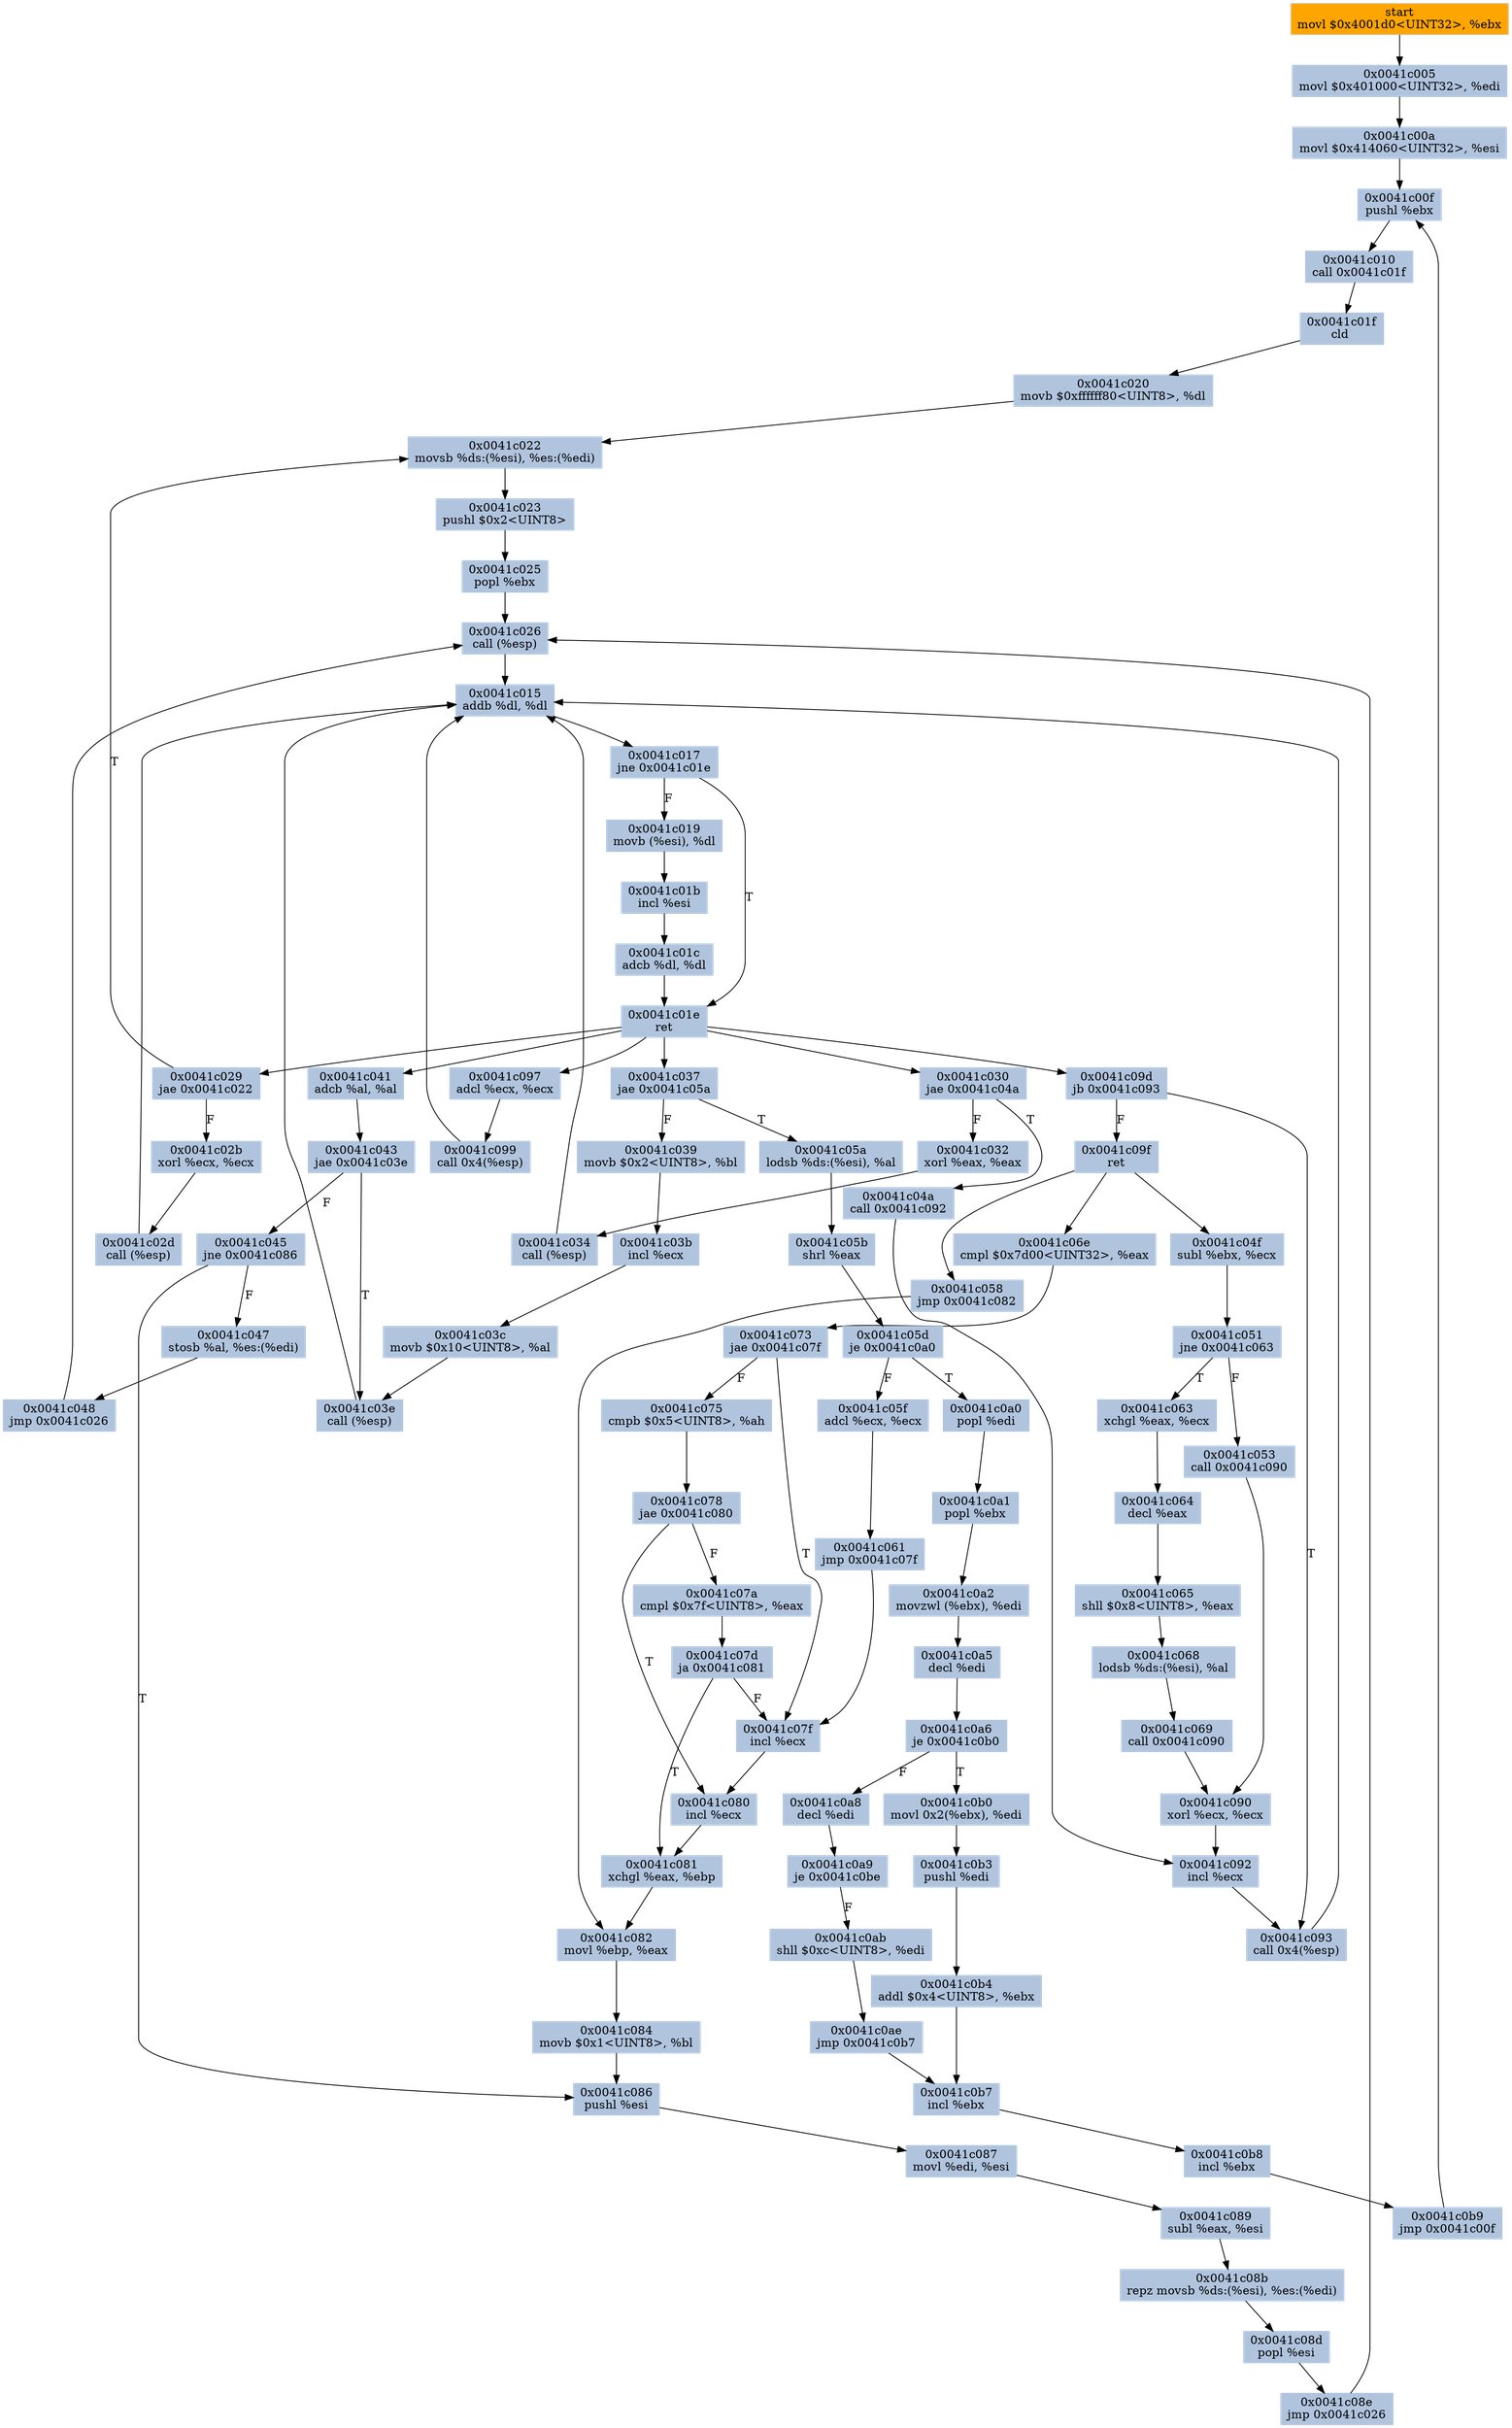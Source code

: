 digraph G {
node[shape=rectangle,style=filled,fillcolor=lightsteelblue,color=lightsteelblue]
bgcolor="transparent"
a0x0041c000movl_0x4001d0UINT32_ebx[label="start\nmovl $0x4001d0<UINT32>, %ebx",fillcolor="orange",color="lightgrey"];
a0x0041c005movl_0x401000UINT32_edi[label="0x0041c005\nmovl $0x401000<UINT32>, %edi"];
a0x0041c00amovl_0x414060UINT32_esi[label="0x0041c00a\nmovl $0x414060<UINT32>, %esi"];
a0x0041c00fpushl_ebx[label="0x0041c00f\npushl %ebx"];
a0x0041c010call_0x0041c01f[label="0x0041c010\ncall 0x0041c01f"];
a0x0041c01fcld_[label="0x0041c01f\ncld "];
a0x0041c020movb_0xffffff80UINT8_dl[label="0x0041c020\nmovb $0xffffff80<UINT8>, %dl"];
a0x0041c022movsb_ds_esi__es_edi_[label="0x0041c022\nmovsb %ds:(%esi), %es:(%edi)"];
a0x0041c023pushl_0x2UINT8[label="0x0041c023\npushl $0x2<UINT8>"];
a0x0041c025popl_ebx[label="0x0041c025\npopl %ebx"];
a0x0041c026call_esp_[label="0x0041c026\ncall (%esp)"];
a0x0041c015addb_dl_dl[label="0x0041c015\naddb %dl, %dl"];
a0x0041c017jne_0x0041c01e[label="0x0041c017\njne 0x0041c01e"];
a0x0041c019movb_esi__dl[label="0x0041c019\nmovb (%esi), %dl"];
a0x0041c01bincl_esi[label="0x0041c01b\nincl %esi"];
a0x0041c01cadcb_dl_dl[label="0x0041c01c\nadcb %dl, %dl"];
a0x0041c01eret[label="0x0041c01e\nret"];
a0x0041c029jae_0x0041c022[label="0x0041c029\njae 0x0041c022"];
a0x0041c02bxorl_ecx_ecx[label="0x0041c02b\nxorl %ecx, %ecx"];
a0x0041c02dcall_esp_[label="0x0041c02d\ncall (%esp)"];
a0x0041c030jae_0x0041c04a[label="0x0041c030\njae 0x0041c04a"];
a0x0041c04acall_0x0041c092[label="0x0041c04a\ncall 0x0041c092"];
a0x0041c092incl_ecx[label="0x0041c092\nincl %ecx"];
a0x0041c093call_0x4esp_[label="0x0041c093\ncall 0x4(%esp)"];
a0x0041c097adcl_ecx_ecx[label="0x0041c097\nadcl %ecx, %ecx"];
a0x0041c099call_0x4esp_[label="0x0041c099\ncall 0x4(%esp)"];
a0x0041c09djb_0x0041c093[label="0x0041c09d\njb 0x0041c093"];
a0x0041c09fret[label="0x0041c09f\nret"];
a0x0041c04fsubl_ebx_ecx[label="0x0041c04f\nsubl %ebx, %ecx"];
a0x0041c051jne_0x0041c063[label="0x0041c051\njne 0x0041c063"];
a0x0041c063xchgl_eax_ecx[label="0x0041c063\nxchgl %eax, %ecx"];
a0x0041c064decl_eax[label="0x0041c064\ndecl %eax"];
a0x0041c065shll_0x8UINT8_eax[label="0x0041c065\nshll $0x8<UINT8>, %eax"];
a0x0041c068lodsb_ds_esi__al[label="0x0041c068\nlodsb %ds:(%esi), %al"];
a0x0041c069call_0x0041c090[label="0x0041c069\ncall 0x0041c090"];
a0x0041c090xorl_ecx_ecx[label="0x0041c090\nxorl %ecx, %ecx"];
a0x0041c06ecmpl_0x7d00UINT32_eax[label="0x0041c06e\ncmpl $0x7d00<UINT32>, %eax"];
a0x0041c073jae_0x0041c07f[label="0x0041c073\njae 0x0041c07f"];
a0x0041c075cmpb_0x5UINT8_ah[label="0x0041c075\ncmpb $0x5<UINT8>, %ah"];
a0x0041c078jae_0x0041c080[label="0x0041c078\njae 0x0041c080"];
a0x0041c07acmpl_0x7fUINT8_eax[label="0x0041c07a\ncmpl $0x7f<UINT8>, %eax"];
a0x0041c07dja_0x0041c081[label="0x0041c07d\nja 0x0041c081"];
a0x0041c07fincl_ecx[label="0x0041c07f\nincl %ecx"];
a0x0041c080incl_ecx[label="0x0041c080\nincl %ecx"];
a0x0041c081xchgl_eax_ebp[label="0x0041c081\nxchgl %eax, %ebp"];
a0x0041c082movl_ebp_eax[label="0x0041c082\nmovl %ebp, %eax"];
a0x0041c084movb_0x1UINT8_bl[label="0x0041c084\nmovb $0x1<UINT8>, %bl"];
a0x0041c086pushl_esi[label="0x0041c086\npushl %esi"];
a0x0041c087movl_edi_esi[label="0x0041c087\nmovl %edi, %esi"];
a0x0041c089subl_eax_esi[label="0x0041c089\nsubl %eax, %esi"];
a0x0041c08brepz_movsb_ds_esi__es_edi_[label="0x0041c08b\nrepz movsb %ds:(%esi), %es:(%edi)"];
a0x0041c08dpopl_esi[label="0x0041c08d\npopl %esi"];
a0x0041c08ejmp_0x0041c026[label="0x0041c08e\njmp 0x0041c026"];
a0x0041c032xorl_eax_eax[label="0x0041c032\nxorl %eax, %eax"];
a0x0041c034call_esp_[label="0x0041c034\ncall (%esp)"];
a0x0041c037jae_0x0041c05a[label="0x0041c037\njae 0x0041c05a"];
a0x0041c039movb_0x2UINT8_bl[label="0x0041c039\nmovb $0x2<UINT8>, %bl"];
a0x0041c03bincl_ecx[label="0x0041c03b\nincl %ecx"];
a0x0041c03cmovb_0x10UINT8_al[label="0x0041c03c\nmovb $0x10<UINT8>, %al"];
a0x0041c03ecall_esp_[label="0x0041c03e\ncall (%esp)"];
a0x0041c041adcb_al_al[label="0x0041c041\nadcb %al, %al"];
a0x0041c043jae_0x0041c03e[label="0x0041c043\njae 0x0041c03e"];
a0x0041c045jne_0x0041c086[label="0x0041c045\njne 0x0041c086"];
a0x0041c047stosb_al_es_edi_[label="0x0041c047\nstosb %al, %es:(%edi)"];
a0x0041c048jmp_0x0041c026[label="0x0041c048\njmp 0x0041c026"];
a0x0041c05alodsb_ds_esi__al[label="0x0041c05a\nlodsb %ds:(%esi), %al"];
a0x0041c05bshrl_eax[label="0x0041c05b\nshrl %eax"];
a0x0041c05dje_0x0041c0a0[label="0x0041c05d\nje 0x0041c0a0"];
a0x0041c05fadcl_ecx_ecx[label="0x0041c05f\nadcl %ecx, %ecx"];
a0x0041c061jmp_0x0041c07f[label="0x0041c061\njmp 0x0041c07f"];
a0x0041c053call_0x0041c090[label="0x0041c053\ncall 0x0041c090"];
a0x0041c058jmp_0x0041c082[label="0x0041c058\njmp 0x0041c082"];
a0x0041c0a0popl_edi[label="0x0041c0a0\npopl %edi"];
a0x0041c0a1popl_ebx[label="0x0041c0a1\npopl %ebx"];
a0x0041c0a2movzwl_ebx__edi[label="0x0041c0a2\nmovzwl (%ebx), %edi"];
a0x0041c0a5decl_edi[label="0x0041c0a5\ndecl %edi"];
a0x0041c0a6je_0x0041c0b0[label="0x0041c0a6\nje 0x0041c0b0"];
a0x0041c0a8decl_edi[label="0x0041c0a8\ndecl %edi"];
a0x0041c0a9je_0x0041c0be[label="0x0041c0a9\nje 0x0041c0be"];
a0x0041c0abshll_0xcUINT8_edi[label="0x0041c0ab\nshll $0xc<UINT8>, %edi"];
a0x0041c0aejmp_0x0041c0b7[label="0x0041c0ae\njmp 0x0041c0b7"];
a0x0041c0b7incl_ebx[label="0x0041c0b7\nincl %ebx"];
a0x0041c0b8incl_ebx[label="0x0041c0b8\nincl %ebx"];
a0x0041c0b9jmp_0x0041c00f[label="0x0041c0b9\njmp 0x0041c00f"];
a0x0041c0b0movl_0x2ebx__edi[label="0x0041c0b0\nmovl 0x2(%ebx), %edi"];
a0x0041c0b3pushl_edi[label="0x0041c0b3\npushl %edi"];
a0x0041c0b4addl_0x4UINT8_ebx[label="0x0041c0b4\naddl $0x4<UINT8>, %ebx"];
a0x0041c000movl_0x4001d0UINT32_ebx -> a0x0041c005movl_0x401000UINT32_edi [color="#000000"];
a0x0041c005movl_0x401000UINT32_edi -> a0x0041c00amovl_0x414060UINT32_esi [color="#000000"];
a0x0041c00amovl_0x414060UINT32_esi -> a0x0041c00fpushl_ebx [color="#000000"];
a0x0041c00fpushl_ebx -> a0x0041c010call_0x0041c01f [color="#000000"];
a0x0041c010call_0x0041c01f -> a0x0041c01fcld_ [color="#000000"];
a0x0041c01fcld_ -> a0x0041c020movb_0xffffff80UINT8_dl [color="#000000"];
a0x0041c020movb_0xffffff80UINT8_dl -> a0x0041c022movsb_ds_esi__es_edi_ [color="#000000"];
a0x0041c022movsb_ds_esi__es_edi_ -> a0x0041c023pushl_0x2UINT8 [color="#000000"];
a0x0041c023pushl_0x2UINT8 -> a0x0041c025popl_ebx [color="#000000"];
a0x0041c025popl_ebx -> a0x0041c026call_esp_ [color="#000000"];
a0x0041c026call_esp_ -> a0x0041c015addb_dl_dl [color="#000000"];
a0x0041c015addb_dl_dl -> a0x0041c017jne_0x0041c01e [color="#000000"];
a0x0041c017jne_0x0041c01e -> a0x0041c019movb_esi__dl [color="#000000",label="F"];
a0x0041c019movb_esi__dl -> a0x0041c01bincl_esi [color="#000000"];
a0x0041c01bincl_esi -> a0x0041c01cadcb_dl_dl [color="#000000"];
a0x0041c01cadcb_dl_dl -> a0x0041c01eret [color="#000000"];
a0x0041c01eret -> a0x0041c029jae_0x0041c022 [color="#000000"];
a0x0041c029jae_0x0041c022 -> a0x0041c02bxorl_ecx_ecx [color="#000000",label="F"];
a0x0041c02bxorl_ecx_ecx -> a0x0041c02dcall_esp_ [color="#000000"];
a0x0041c02dcall_esp_ -> a0x0041c015addb_dl_dl [color="#000000"];
a0x0041c017jne_0x0041c01e -> a0x0041c01eret [color="#000000",label="T"];
a0x0041c01eret -> a0x0041c030jae_0x0041c04a [color="#000000"];
a0x0041c030jae_0x0041c04a -> a0x0041c04acall_0x0041c092 [color="#000000",label="T"];
a0x0041c04acall_0x0041c092 -> a0x0041c092incl_ecx [color="#000000"];
a0x0041c092incl_ecx -> a0x0041c093call_0x4esp_ [color="#000000"];
a0x0041c093call_0x4esp_ -> a0x0041c015addb_dl_dl [color="#000000"];
a0x0041c01eret -> a0x0041c097adcl_ecx_ecx [color="#000000"];
a0x0041c097adcl_ecx_ecx -> a0x0041c099call_0x4esp_ [color="#000000"];
a0x0041c099call_0x4esp_ -> a0x0041c015addb_dl_dl [color="#000000"];
a0x0041c01eret -> a0x0041c09djb_0x0041c093 [color="#000000"];
a0x0041c09djb_0x0041c093 -> a0x0041c09fret [color="#000000",label="F"];
a0x0041c09fret -> a0x0041c04fsubl_ebx_ecx [color="#000000"];
a0x0041c04fsubl_ebx_ecx -> a0x0041c051jne_0x0041c063 [color="#000000"];
a0x0041c051jne_0x0041c063 -> a0x0041c063xchgl_eax_ecx [color="#000000",label="T"];
a0x0041c063xchgl_eax_ecx -> a0x0041c064decl_eax [color="#000000"];
a0x0041c064decl_eax -> a0x0041c065shll_0x8UINT8_eax [color="#000000"];
a0x0041c065shll_0x8UINT8_eax -> a0x0041c068lodsb_ds_esi__al [color="#000000"];
a0x0041c068lodsb_ds_esi__al -> a0x0041c069call_0x0041c090 [color="#000000"];
a0x0041c069call_0x0041c090 -> a0x0041c090xorl_ecx_ecx [color="#000000"];
a0x0041c090xorl_ecx_ecx -> a0x0041c092incl_ecx [color="#000000"];
a0x0041c09djb_0x0041c093 -> a0x0041c093call_0x4esp_ [color="#000000",label="T"];
a0x0041c09fret -> a0x0041c06ecmpl_0x7d00UINT32_eax [color="#000000"];
a0x0041c06ecmpl_0x7d00UINT32_eax -> a0x0041c073jae_0x0041c07f [color="#000000"];
a0x0041c073jae_0x0041c07f -> a0x0041c075cmpb_0x5UINT8_ah [color="#000000",label="F"];
a0x0041c075cmpb_0x5UINT8_ah -> a0x0041c078jae_0x0041c080 [color="#000000"];
a0x0041c078jae_0x0041c080 -> a0x0041c07acmpl_0x7fUINT8_eax [color="#000000",label="F"];
a0x0041c07acmpl_0x7fUINT8_eax -> a0x0041c07dja_0x0041c081 [color="#000000"];
a0x0041c07dja_0x0041c081 -> a0x0041c07fincl_ecx [color="#000000",label="F"];
a0x0041c07fincl_ecx -> a0x0041c080incl_ecx [color="#000000"];
a0x0041c080incl_ecx -> a0x0041c081xchgl_eax_ebp [color="#000000"];
a0x0041c081xchgl_eax_ebp -> a0x0041c082movl_ebp_eax [color="#000000"];
a0x0041c082movl_ebp_eax -> a0x0041c084movb_0x1UINT8_bl [color="#000000"];
a0x0041c084movb_0x1UINT8_bl -> a0x0041c086pushl_esi [color="#000000"];
a0x0041c086pushl_esi -> a0x0041c087movl_edi_esi [color="#000000"];
a0x0041c087movl_edi_esi -> a0x0041c089subl_eax_esi [color="#000000"];
a0x0041c089subl_eax_esi -> a0x0041c08brepz_movsb_ds_esi__es_edi_ [color="#000000"];
a0x0041c08brepz_movsb_ds_esi__es_edi_ -> a0x0041c08dpopl_esi [color="#000000"];
a0x0041c08dpopl_esi -> a0x0041c08ejmp_0x0041c026 [color="#000000"];
a0x0041c08ejmp_0x0041c026 -> a0x0041c026call_esp_ [color="#000000"];
a0x0041c029jae_0x0041c022 -> a0x0041c022movsb_ds_esi__es_edi_ [color="#000000",label="T"];
a0x0041c030jae_0x0041c04a -> a0x0041c032xorl_eax_eax [color="#000000",label="F"];
a0x0041c032xorl_eax_eax -> a0x0041c034call_esp_ [color="#000000"];
a0x0041c034call_esp_ -> a0x0041c015addb_dl_dl [color="#000000"];
a0x0041c01eret -> a0x0041c037jae_0x0041c05a [color="#000000"];
a0x0041c037jae_0x0041c05a -> a0x0041c039movb_0x2UINT8_bl [color="#000000",label="F"];
a0x0041c039movb_0x2UINT8_bl -> a0x0041c03bincl_ecx [color="#000000"];
a0x0041c03bincl_ecx -> a0x0041c03cmovb_0x10UINT8_al [color="#000000"];
a0x0041c03cmovb_0x10UINT8_al -> a0x0041c03ecall_esp_ [color="#000000"];
a0x0041c03ecall_esp_ -> a0x0041c015addb_dl_dl [color="#000000"];
a0x0041c01eret -> a0x0041c041adcb_al_al [color="#000000"];
a0x0041c041adcb_al_al -> a0x0041c043jae_0x0041c03e [color="#000000"];
a0x0041c043jae_0x0041c03e -> a0x0041c03ecall_esp_ [color="#000000",label="T"];
a0x0041c043jae_0x0041c03e -> a0x0041c045jne_0x0041c086 [color="#000000",label="F"];
a0x0041c045jne_0x0041c086 -> a0x0041c047stosb_al_es_edi_ [color="#000000",label="F"];
a0x0041c047stosb_al_es_edi_ -> a0x0041c048jmp_0x0041c026 [color="#000000"];
a0x0041c048jmp_0x0041c026 -> a0x0041c026call_esp_ [color="#000000"];
a0x0041c037jae_0x0041c05a -> a0x0041c05alodsb_ds_esi__al [color="#000000",label="T"];
a0x0041c05alodsb_ds_esi__al -> a0x0041c05bshrl_eax [color="#000000"];
a0x0041c05bshrl_eax -> a0x0041c05dje_0x0041c0a0 [color="#000000"];
a0x0041c05dje_0x0041c0a0 -> a0x0041c05fadcl_ecx_ecx [color="#000000",label="F"];
a0x0041c05fadcl_ecx_ecx -> a0x0041c061jmp_0x0041c07f [color="#000000"];
a0x0041c061jmp_0x0041c07f -> a0x0041c07fincl_ecx [color="#000000"];
a0x0041c051jne_0x0041c063 -> a0x0041c053call_0x0041c090 [color="#000000",label="F"];
a0x0041c053call_0x0041c090 -> a0x0041c090xorl_ecx_ecx [color="#000000"];
a0x0041c09fret -> a0x0041c058jmp_0x0041c082 [color="#000000"];
a0x0041c058jmp_0x0041c082 -> a0x0041c082movl_ebp_eax [color="#000000"];
a0x0041c045jne_0x0041c086 -> a0x0041c086pushl_esi [color="#000000",label="T"];
a0x0041c07dja_0x0041c081 -> a0x0041c081xchgl_eax_ebp [color="#000000",label="T"];
a0x0041c078jae_0x0041c080 -> a0x0041c080incl_ecx [color="#000000",label="T"];
a0x0041c073jae_0x0041c07f -> a0x0041c07fincl_ecx [color="#000000",label="T"];
a0x0041c05dje_0x0041c0a0 -> a0x0041c0a0popl_edi [color="#000000",label="T"];
a0x0041c0a0popl_edi -> a0x0041c0a1popl_ebx [color="#000000"];
a0x0041c0a1popl_ebx -> a0x0041c0a2movzwl_ebx__edi [color="#000000"];
a0x0041c0a2movzwl_ebx__edi -> a0x0041c0a5decl_edi [color="#000000"];
a0x0041c0a5decl_edi -> a0x0041c0a6je_0x0041c0b0 [color="#000000"];
a0x0041c0a6je_0x0041c0b0 -> a0x0041c0a8decl_edi [color="#000000",label="F"];
a0x0041c0a8decl_edi -> a0x0041c0a9je_0x0041c0be [color="#000000"];
a0x0041c0a9je_0x0041c0be -> a0x0041c0abshll_0xcUINT8_edi [color="#000000",label="F"];
a0x0041c0abshll_0xcUINT8_edi -> a0x0041c0aejmp_0x0041c0b7 [color="#000000"];
a0x0041c0aejmp_0x0041c0b7 -> a0x0041c0b7incl_ebx [color="#000000"];
a0x0041c0b7incl_ebx -> a0x0041c0b8incl_ebx [color="#000000"];
a0x0041c0b8incl_ebx -> a0x0041c0b9jmp_0x0041c00f [color="#000000"];
a0x0041c0b9jmp_0x0041c00f -> a0x0041c00fpushl_ebx [color="#000000"];
a0x0041c0a6je_0x0041c0b0 -> a0x0041c0b0movl_0x2ebx__edi [color="#000000",label="T"];
a0x0041c0b0movl_0x2ebx__edi -> a0x0041c0b3pushl_edi [color="#000000"];
a0x0041c0b3pushl_edi -> a0x0041c0b4addl_0x4UINT8_ebx [color="#000000"];
a0x0041c0b4addl_0x4UINT8_ebx -> a0x0041c0b7incl_ebx [color="#000000"];
}
